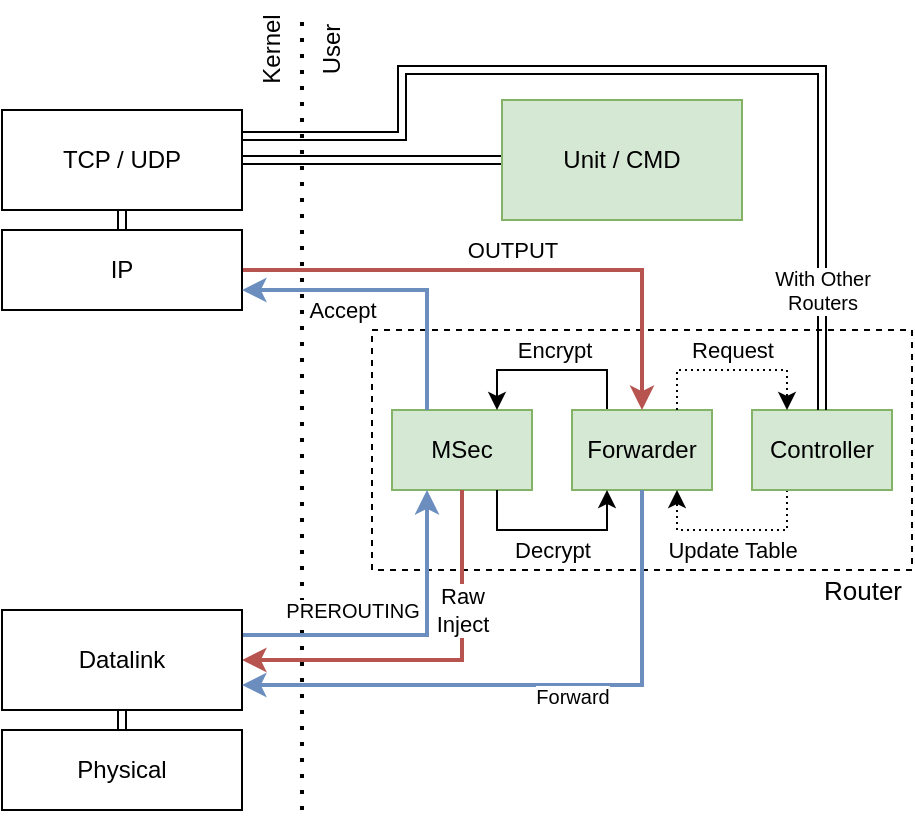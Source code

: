 <mxfile version="13.7.9" type="device"><diagram id="5V9IpJG2Mq7XQ7FDajJJ" name="Page-1"><mxGraphModel dx="650" dy="467" grid="1" gridSize="10" guides="1" tooltips="1" connect="1" arrows="1" fold="1" page="1" pageScale="1" pageWidth="850" pageHeight="1100" math="0" shadow="0"><root><mxCell id="0"/><mxCell id="1" parent="0"/><mxCell id="uyIm-p0YDJLJDPI5Q0Kb-20" value="" style="endArrow=none;dashed=1;html=1;dashPattern=1 3;strokeWidth=2;fontColor=#FFD966;" edge="1" parent="1"><mxGeometry width="50" height="50" relative="1" as="geometry"><mxPoint x="390" y="520" as="sourcePoint"/><mxPoint x="390" y="120" as="targetPoint"/></mxGeometry></mxCell><mxCell id="uyIm-p0YDJLJDPI5Q0Kb-38" value="" style="group" vertex="1" connectable="0" parent="1"><mxGeometry x="425" y="280" width="270" height="120" as="geometry"/></mxCell><mxCell id="uyIm-p0YDJLJDPI5Q0Kb-23" value="" style="rounded=0;whiteSpace=wrap;html=1;labelBackgroundColor=none;fontColor=#FFD966;dashed=1;allowArrows=0;connectable=0;" vertex="1" parent="uyIm-p0YDJLJDPI5Q0Kb-38"><mxGeometry width="270" height="120" as="geometry"/></mxCell><mxCell id="uyIm-p0YDJLJDPI5Q0Kb-24" value="MSec" style="rounded=0;whiteSpace=wrap;html=1;fillColor=#d5e8d4;strokeColor=#82b366;" vertex="1" parent="uyIm-p0YDJLJDPI5Q0Kb-38"><mxGeometry x="10" y="40" width="70" height="40" as="geometry"/></mxCell><mxCell id="uyIm-p0YDJLJDPI5Q0Kb-30" style="edgeStyle=orthogonalEdgeStyle;rounded=0;orthogonalLoop=1;jettySize=auto;html=1;exitX=0.25;exitY=0;exitDx=0;exitDy=0;entryX=0.75;entryY=0;entryDx=0;entryDy=0;startArrow=none;startFill=0;endArrow=classic;endFill=1;fontColor=#FFD966;" edge="1" parent="uyIm-p0YDJLJDPI5Q0Kb-38" source="uyIm-p0YDJLJDPI5Q0Kb-25" target="uyIm-p0YDJLJDPI5Q0Kb-24"><mxGeometry relative="1" as="geometry"/></mxCell><mxCell id="uyIm-p0YDJLJDPI5Q0Kb-31" value="&lt;font color=&quot;#000000&quot;&gt;Encrypt&lt;/font&gt;" style="edgeLabel;html=1;align=center;verticalAlign=middle;resizable=0;points=[];fontColor=#FFD966;" vertex="1" connectable="0" parent="uyIm-p0YDJLJDPI5Q0Kb-30"><mxGeometry x="-0.29" y="3" relative="1" as="geometry"><mxPoint x="-13.69" y="-13.03" as="offset"/></mxGeometry></mxCell><mxCell id="uyIm-p0YDJLJDPI5Q0Kb-25" value="Forwarder" style="rounded=0;whiteSpace=wrap;html=1;fillColor=#d5e8d4;strokeColor=#82b366;" vertex="1" parent="uyIm-p0YDJLJDPI5Q0Kb-38"><mxGeometry x="100" y="40" width="70" height="40" as="geometry"/></mxCell><mxCell id="uyIm-p0YDJLJDPI5Q0Kb-32" style="edgeStyle=orthogonalEdgeStyle;rounded=0;orthogonalLoop=1;jettySize=auto;html=1;exitX=0.75;exitY=1;exitDx=0;exitDy=0;entryX=0.25;entryY=1;entryDx=0;entryDy=0;startArrow=none;startFill=0;endArrow=classic;endFill=1;fontColor=#FFD966;" edge="1" parent="uyIm-p0YDJLJDPI5Q0Kb-38" source="uyIm-p0YDJLJDPI5Q0Kb-24" target="uyIm-p0YDJLJDPI5Q0Kb-25"><mxGeometry relative="1" as="geometry"/></mxCell><mxCell id="uyIm-p0YDJLJDPI5Q0Kb-33" value="&lt;font color=&quot;#000000&quot;&gt;Decrypt&lt;/font&gt;" style="edgeLabel;html=1;align=center;verticalAlign=middle;resizable=0;points=[];fontColor=#FFD966;" vertex="1" connectable="0" parent="uyIm-p0YDJLJDPI5Q0Kb-32"><mxGeometry x="-0.203" y="-2" relative="1" as="geometry"><mxPoint x="9.55" y="8.03" as="offset"/></mxGeometry></mxCell><mxCell id="uyIm-p0YDJLJDPI5Q0Kb-36" style="edgeStyle=orthogonalEdgeStyle;rounded=0;orthogonalLoop=1;jettySize=auto;html=1;exitX=0.25;exitY=1;exitDx=0;exitDy=0;entryX=0.75;entryY=1;entryDx=0;entryDy=0;startArrow=none;startFill=0;endArrow=classic;endFill=1;fontColor=#000000;dashed=1;dashPattern=1 2;" edge="1" parent="uyIm-p0YDJLJDPI5Q0Kb-38" source="uyIm-p0YDJLJDPI5Q0Kb-26" target="uyIm-p0YDJLJDPI5Q0Kb-25"><mxGeometry relative="1" as="geometry"/></mxCell><mxCell id="uyIm-p0YDJLJDPI5Q0Kb-37" value="Update Table" style="edgeLabel;html=1;align=center;verticalAlign=middle;resizable=0;points=[];fontColor=#000000;labelBackgroundColor=none;" vertex="1" connectable="0" parent="uyIm-p0YDJLJDPI5Q0Kb-36"><mxGeometry x="0.254" relative="1" as="geometry"><mxPoint x="11.83" y="10.03" as="offset"/></mxGeometry></mxCell><mxCell id="uyIm-p0YDJLJDPI5Q0Kb-26" value="Controller" style="rounded=0;whiteSpace=wrap;html=1;fillColor=#d5e8d4;strokeColor=#82b366;" vertex="1" parent="uyIm-p0YDJLJDPI5Q0Kb-38"><mxGeometry x="190" y="40" width="70" height="40" as="geometry"/></mxCell><mxCell id="uyIm-p0YDJLJDPI5Q0Kb-34" style="edgeStyle=orthogonalEdgeStyle;rounded=0;orthogonalLoop=1;jettySize=auto;html=1;exitX=0.75;exitY=0;exitDx=0;exitDy=0;entryX=0.25;entryY=0;entryDx=0;entryDy=0;startArrow=none;startFill=0;endArrow=classic;endFill=1;fontColor=#FFD966;dashed=1;dashPattern=1 2;" edge="1" parent="uyIm-p0YDJLJDPI5Q0Kb-38" source="uyIm-p0YDJLJDPI5Q0Kb-25" target="uyIm-p0YDJLJDPI5Q0Kb-26"><mxGeometry relative="1" as="geometry"/></mxCell><mxCell id="uyIm-p0YDJLJDPI5Q0Kb-35" value="Request" style="edgeLabel;html=1;align=center;verticalAlign=middle;resizable=0;points=[];" vertex="1" connectable="0" parent="uyIm-p0YDJLJDPI5Q0Kb-34"><mxGeometry x="-0.196" y="-1" relative="1" as="geometry"><mxPoint x="9.55" y="-11.03" as="offset"/></mxGeometry></mxCell><mxCell id="uyIm-p0YDJLJDPI5Q0Kb-41" style="edgeStyle=orthogonalEdgeStyle;rounded=0;orthogonalLoop=1;jettySize=auto;html=1;exitX=0;exitY=0.5;exitDx=0;exitDy=0;entryX=1;entryY=0.5;entryDx=0;entryDy=0;startArrow=classic;startFill=1;endArrow=classic;endFill=1;fontSize=10;fontColor=#000000;shape=link;" edge="1" parent="1" source="uyIm-p0YDJLJDPI5Q0Kb-1" target="uyIm-p0YDJLJDPI5Q0Kb-2"><mxGeometry relative="1" as="geometry"/></mxCell><mxCell id="uyIm-p0YDJLJDPI5Q0Kb-1" value="Unit / CMD" style="rounded=0;whiteSpace=wrap;html=1;fillColor=#d5e8d4;strokeColor=#82b366;" vertex="1" parent="1"><mxGeometry x="490" y="165" width="120" height="60" as="geometry"/></mxCell><mxCell id="uyIm-p0YDJLJDPI5Q0Kb-44" style="edgeStyle=orthogonalEdgeStyle;rounded=0;orthogonalLoop=1;jettySize=auto;html=1;exitX=0.5;exitY=1;exitDx=0;exitDy=0;entryX=0.5;entryY=0;entryDx=0;entryDy=0;startArrow=classic;startFill=1;endArrow=classic;endFill=1;fontSize=10;fontColor=#000000;shape=link;" edge="1" parent="1" source="uyIm-p0YDJLJDPI5Q0Kb-2" target="uyIm-p0YDJLJDPI5Q0Kb-3"><mxGeometry relative="1" as="geometry"/></mxCell><mxCell id="uyIm-p0YDJLJDPI5Q0Kb-2" value="TCP / UDP" style="rounded=0;whiteSpace=wrap;html=1;" vertex="1" parent="1"><mxGeometry x="240" y="170" width="120" height="50" as="geometry"/></mxCell><mxCell id="uyIm-p0YDJLJDPI5Q0Kb-8" style="edgeStyle=orthogonalEdgeStyle;rounded=0;orthogonalLoop=1;jettySize=auto;html=1;exitX=1;exitY=0.5;exitDx=0;exitDy=0;entryX=0.5;entryY=0;entryDx=0;entryDy=0;fillColor=#f8cecc;strokeColor=#b85450;endArrow=classic;endFill=1;strokeWidth=2;" edge="1" parent="1" source="uyIm-p0YDJLJDPI5Q0Kb-3" target="uyIm-p0YDJLJDPI5Q0Kb-25"><mxGeometry relative="1" as="geometry"><Array as="points"><mxPoint x="560" y="250"/></Array></mxGeometry></mxCell><mxCell id="uyIm-p0YDJLJDPI5Q0Kb-9" value="OUTPUT" style="edgeLabel;html=1;align=center;verticalAlign=middle;resizable=0;points=[];labelBackgroundColor=#ffffff;" vertex="1" connectable="0" parent="uyIm-p0YDJLJDPI5Q0Kb-8"><mxGeometry x="0.044" y="1" relative="1" as="geometry"><mxPoint x="-6.21" y="-8.97" as="offset"/></mxGeometry></mxCell><mxCell id="uyIm-p0YDJLJDPI5Q0Kb-3" value="IP" style="rounded=0;whiteSpace=wrap;html=1;" vertex="1" parent="1"><mxGeometry x="240" y="230" width="120" height="40" as="geometry"/></mxCell><mxCell id="uyIm-p0YDJLJDPI5Q0Kb-10" style="edgeStyle=orthogonalEdgeStyle;rounded=0;orthogonalLoop=1;jettySize=auto;html=1;exitX=0.5;exitY=1;exitDx=0;exitDy=0;entryX=1;entryY=0.5;entryDx=0;entryDy=0;fillColor=#f8cecc;strokeColor=#b85450;strokeWidth=2;" edge="1" parent="1" source="uyIm-p0YDJLJDPI5Q0Kb-24" target="uyIm-p0YDJLJDPI5Q0Kb-5"><mxGeometry relative="1" as="geometry"/></mxCell><mxCell id="uyIm-p0YDJLJDPI5Q0Kb-11" value="Raw&lt;br&gt;Inject" style="edgeLabel;html=1;align=center;verticalAlign=middle;resizable=0;points=[];labelBackgroundColor=#ffffff;" vertex="1" connectable="0" parent="uyIm-p0YDJLJDPI5Q0Kb-10"><mxGeometry x="-0.476" y="-23" relative="1" as="geometry"><mxPoint x="23" y="8.97" as="offset"/></mxGeometry></mxCell><mxCell id="uyIm-p0YDJLJDPI5Q0Kb-17" style="edgeStyle=orthogonalEdgeStyle;rounded=0;orthogonalLoop=1;jettySize=auto;html=1;exitX=0.25;exitY=0;exitDx=0;exitDy=0;entryX=1;entryY=0.75;entryDx=0;entryDy=0;fillColor=#dae8fc;strokeColor=#6c8ebf;strokeWidth=2;" edge="1" parent="1" source="uyIm-p0YDJLJDPI5Q0Kb-24" target="uyIm-p0YDJLJDPI5Q0Kb-3"><mxGeometry relative="1" as="geometry"/></mxCell><mxCell id="uyIm-p0YDJLJDPI5Q0Kb-18" value="Accept" style="edgeLabel;html=1;align=center;verticalAlign=middle;resizable=0;points=[];labelBackgroundColor=#ffffff;" vertex="1" connectable="0" parent="uyIm-p0YDJLJDPI5Q0Kb-17"><mxGeometry x="-0.799" y="-1" relative="1" as="geometry"><mxPoint x="-43.5" y="-34.83" as="offset"/></mxGeometry></mxCell><mxCell id="uyIm-p0YDJLJDPI5Q0Kb-15" style="edgeStyle=orthogonalEdgeStyle;rounded=0;orthogonalLoop=1;jettySize=auto;html=1;exitX=1;exitY=0.25;exitDx=0;exitDy=0;entryX=0.25;entryY=1;entryDx=0;entryDy=0;fillColor=#dae8fc;strokeColor=#6c8ebf;endArrow=classic;endFill=1;strokeWidth=2;" edge="1" parent="1" source="uyIm-p0YDJLJDPI5Q0Kb-5" target="uyIm-p0YDJLJDPI5Q0Kb-24"><mxGeometry relative="1" as="geometry"/></mxCell><mxCell id="uyIm-p0YDJLJDPI5Q0Kb-16" value="PREROUTING" style="edgeLabel;html=1;align=center;verticalAlign=middle;resizable=0;points=[];labelBackgroundColor=#ffffff;fontSize=10;" vertex="1" connectable="0" parent="uyIm-p0YDJLJDPI5Q0Kb-15"><mxGeometry x="-0.107" y="-1" relative="1" as="geometry"><mxPoint x="-18.97" y="-13.51" as="offset"/></mxGeometry></mxCell><mxCell id="uyIm-p0YDJLJDPI5Q0Kb-45" style="edgeStyle=orthogonalEdgeStyle;shape=link;rounded=0;orthogonalLoop=1;jettySize=auto;html=1;exitX=0.5;exitY=1;exitDx=0;exitDy=0;entryX=0.5;entryY=0;entryDx=0;entryDy=0;startArrow=classic;startFill=1;endArrow=classic;endFill=1;fontSize=10;fontColor=#000000;" edge="1" parent="1" source="uyIm-p0YDJLJDPI5Q0Kb-5" target="uyIm-p0YDJLJDPI5Q0Kb-6"><mxGeometry relative="1" as="geometry"/></mxCell><mxCell id="uyIm-p0YDJLJDPI5Q0Kb-5" value="Datalink" style="rounded=0;whiteSpace=wrap;html=1;" vertex="1" parent="1"><mxGeometry x="240" y="420" width="120" height="50" as="geometry"/></mxCell><mxCell id="uyIm-p0YDJLJDPI5Q0Kb-6" value="Physical" style="rounded=0;whiteSpace=wrap;html=1;" vertex="1" parent="1"><mxGeometry x="240" y="480" width="120" height="40" as="geometry"/></mxCell><mxCell id="uyIm-p0YDJLJDPI5Q0Kb-21" value="&lt;font color=&quot;#000000&quot;&gt;User&lt;/font&gt;" style="text;html=1;align=center;verticalAlign=middle;resizable=0;points=[];autosize=1;fontColor=#FFD966;rotation=270;" vertex="1" parent="1"><mxGeometry x="385" y="130" width="40" height="20" as="geometry"/></mxCell><mxCell id="uyIm-p0YDJLJDPI5Q0Kb-22" value="&lt;font color=&quot;#000000&quot;&gt;Kernel&lt;/font&gt;" style="text;html=1;align=center;verticalAlign=middle;resizable=0;points=[];autosize=1;fontColor=#FFD966;rotation=270;" vertex="1" parent="1"><mxGeometry x="350" y="130" width="50" height="20" as="geometry"/></mxCell><mxCell id="uyIm-p0YDJLJDPI5Q0Kb-39" style="edgeStyle=orthogonalEdgeStyle;rounded=0;orthogonalLoop=1;jettySize=auto;html=1;exitX=0.5;exitY=1;exitDx=0;exitDy=0;entryX=1;entryY=0.75;entryDx=0;entryDy=0;startArrow=none;startFill=0;endArrow=classic;endFill=1;fontSize=10;fontColor=#000000;fillColor=#dae8fc;strokeColor=#6c8ebf;strokeWidth=2;" edge="1" parent="1" source="uyIm-p0YDJLJDPI5Q0Kb-25" target="uyIm-p0YDJLJDPI5Q0Kb-5"><mxGeometry relative="1" as="geometry"/></mxCell><mxCell id="uyIm-p0YDJLJDPI5Q0Kb-40" value="Forward" style="edgeLabel;html=1;align=center;verticalAlign=middle;resizable=0;points=[];fontSize=10;fontColor=#000000;" vertex="1" connectable="0" parent="uyIm-p0YDJLJDPI5Q0Kb-39"><mxGeometry x="-0.475" y="-2" relative="1" as="geometry"><mxPoint x="-33" y="24.83" as="offset"/></mxGeometry></mxCell><mxCell id="uyIm-p0YDJLJDPI5Q0Kb-47" style="edgeStyle=orthogonalEdgeStyle;rounded=0;jumpStyle=none;orthogonalLoop=1;jettySize=auto;html=1;exitX=0.5;exitY=0;exitDx=0;exitDy=0;startArrow=classic;startFill=1;endArrow=classic;endFill=1;strokeWidth=1;fontSize=10;fontColor=#000000;shape=link;entryX=1;entryY=0.25;entryDx=0;entryDy=0;" edge="1" parent="1" source="uyIm-p0YDJLJDPI5Q0Kb-26" target="uyIm-p0YDJLJDPI5Q0Kb-2"><mxGeometry relative="1" as="geometry"><mxPoint x="410" y="183" as="targetPoint"/><Array as="points"><mxPoint x="650" y="150"/><mxPoint x="440" y="150"/><mxPoint x="440" y="183"/><mxPoint x="360" y="183"/></Array></mxGeometry></mxCell><mxCell id="uyIm-p0YDJLJDPI5Q0Kb-48" value="With Other&lt;br&gt;Routers" style="edgeLabel;html=1;align=center;verticalAlign=middle;resizable=0;points=[];fontSize=10;fontColor=#000000;" vertex="1" connectable="0" parent="uyIm-p0YDJLJDPI5Q0Kb-47"><mxGeometry x="0.145" relative="1" as="geometry"><mxPoint x="112.1" y="109.97" as="offset"/></mxGeometry></mxCell><mxCell id="uyIm-p0YDJLJDPI5Q0Kb-49" value="Router" style="text;html=1;align=center;verticalAlign=middle;resizable=0;points=[];autosize=1;fontSize=13;fontColor=#000000;" vertex="1" parent="1"><mxGeometry x="645" y="400" width="50" height="20" as="geometry"/></mxCell></root></mxGraphModel></diagram></mxfile>